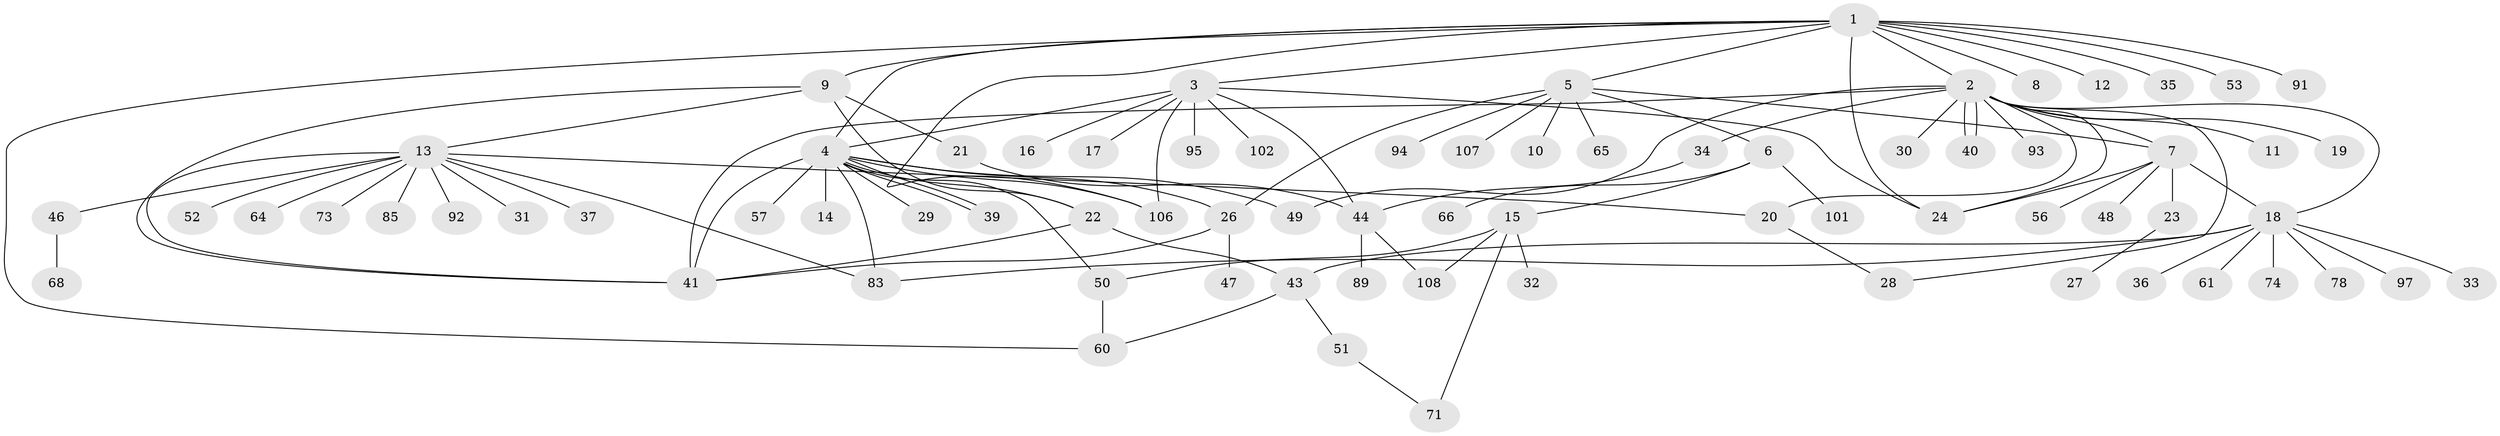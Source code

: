 // original degree distribution, {13: 0.009259259259259259, 16: 0.009259259259259259, 10: 0.018518518518518517, 14: 0.009259259259259259, 8: 0.018518518518518517, 4: 0.05555555555555555, 9: 0.009259259259259259, 1: 0.5277777777777778, 5: 0.046296296296296294, 12: 0.009259259259259259, 3: 0.05555555555555555, 2: 0.2222222222222222, 6: 0.009259259259259259}
// Generated by graph-tools (version 1.1) at 2025/18/03/04/25 18:18:26]
// undirected, 75 vertices, 104 edges
graph export_dot {
graph [start="1"]
  node [color=gray90,style=filled];
  1;
  2;
  3 [super="+54"];
  4;
  5;
  6;
  7 [super="+105+72"];
  8;
  9;
  10;
  11;
  12;
  13;
  14;
  15;
  16;
  17;
  18;
  19;
  20;
  21 [super="+87+38"];
  22 [super="+25"];
  23;
  24 [super="+59"];
  26;
  27 [super="+80"];
  28;
  29;
  30;
  31 [super="+88"];
  32;
  33;
  34 [super="+42"];
  35;
  36;
  37;
  39;
  40 [super="+45+67"];
  41 [super="+82"];
  43 [super="+58"];
  44;
  46;
  47;
  48;
  49;
  50 [super="+84"];
  51;
  52;
  53;
  56;
  57;
  60 [super="+98+63"];
  61;
  64;
  65;
  66;
  68 [super="+81"];
  71 [super="+76+100+77"];
  73 [super="+103"];
  74;
  78;
  83;
  85;
  89;
  91;
  92;
  93;
  94;
  95;
  97;
  101;
  102;
  106;
  107;
  108;
  1 -- 2;
  1 -- 3;
  1 -- 4;
  1 -- 5;
  1 -- 8;
  1 -- 9;
  1 -- 12;
  1 -- 24;
  1 -- 35;
  1 -- 53;
  1 -- 60;
  1 -- 91;
  1 -- 106;
  2 -- 7 [weight=2];
  2 -- 11;
  2 -- 18;
  2 -- 19;
  2 -- 20;
  2 -- 28;
  2 -- 30;
  2 -- 34;
  2 -- 40;
  2 -- 40;
  2 -- 41;
  2 -- 49;
  2 -- 93;
  2 -- 24;
  3 -- 4;
  3 -- 16;
  3 -- 17;
  3 -- 44;
  3 -- 95;
  3 -- 102;
  3 -- 106;
  3 -- 24;
  4 -- 14;
  4 -- 22;
  4 -- 26;
  4 -- 29;
  4 -- 39;
  4 -- 39;
  4 -- 41;
  4 -- 49;
  4 -- 50;
  4 -- 57;
  4 -- 83;
  4 -- 106;
  5 -- 6;
  5 -- 7;
  5 -- 10;
  5 -- 26;
  5 -- 65;
  5 -- 94;
  5 -- 107;
  6 -- 15;
  6 -- 66;
  6 -- 101;
  7 -- 18;
  7 -- 23;
  7 -- 48;
  7 -- 56;
  7 -- 24;
  9 -- 13;
  9 -- 21;
  9 -- 41;
  9 -- 22;
  13 -- 20;
  13 -- 31;
  13 -- 37;
  13 -- 41;
  13 -- 46;
  13 -- 52;
  13 -- 64;
  13 -- 73;
  13 -- 83;
  13 -- 85;
  13 -- 92;
  15 -- 32;
  15 -- 50;
  15 -- 71;
  15 -- 108;
  18 -- 33;
  18 -- 36;
  18 -- 43;
  18 -- 61;
  18 -- 74;
  18 -- 78;
  18 -- 83;
  18 -- 97;
  20 -- 28;
  21 -- 44;
  22 -- 43;
  22 -- 41;
  23 -- 27;
  26 -- 41;
  26 -- 47;
  34 -- 44;
  43 -- 51;
  43 -- 60;
  44 -- 89;
  44 -- 108;
  46 -- 68;
  50 -- 60;
  51 -- 71;
}
